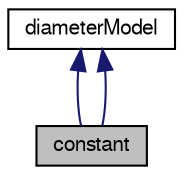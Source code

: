 digraph "constant"
{
  bgcolor="transparent";
  edge [fontname="FreeSans",fontsize="10",labelfontname="FreeSans",labelfontsize="10"];
  node [fontname="FreeSans",fontsize="10",shape=record];
  Node0 [label="constant",height=0.2,width=0.4,color="black", fillcolor="grey75", style="filled", fontcolor="black"];
  Node1 -> Node0 [dir="back",color="midnightblue",fontsize="10",style="solid",fontname="FreeSans"];
  Node1 [label="diameterModel",height=0.2,width=0.4,color="black",URL="$a32054.html",tooltip="Abstract base-class for dispersed-phase particle diameter models. "];
  Node1 -> Node0 [dir="back",color="midnightblue",fontsize="10",style="solid",fontname="FreeSans"];
}

